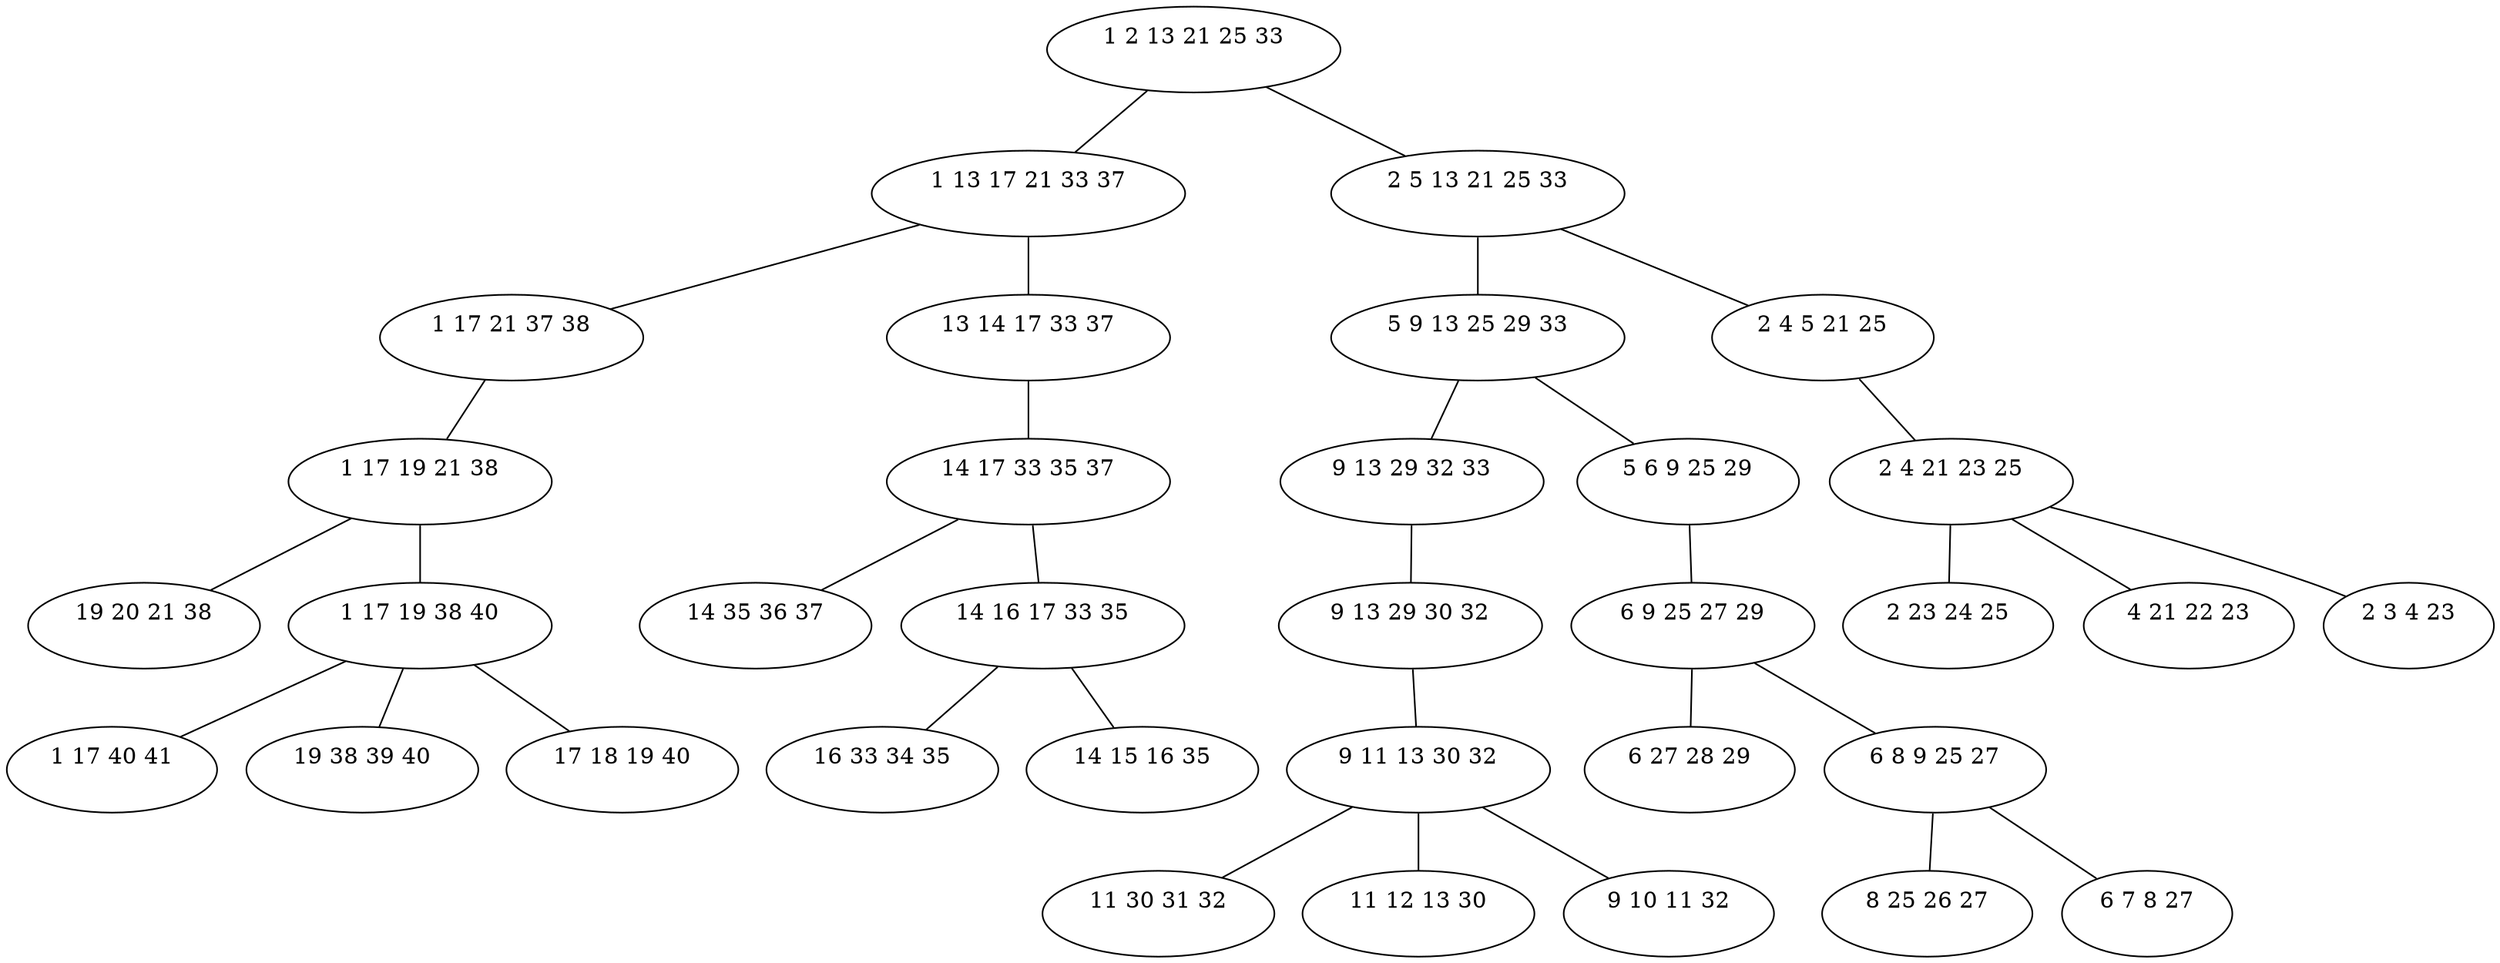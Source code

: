 graph G {

	bag0 [label="1 2 13 21 25 33
 "]
	bag1 [label="1 13 17 21 33 37
 "]
	bag2 [label="1 17 21 37 38
 "]
	bag3 [label="1 17 19 21 38
 "]
	bag4 [label="19 20 21 38
 "]
	bag5 [label="1 17 19 38 40
 "]
	bag6 [label="1 17 40 41
 "]
	bag7 [label="19 38 39 40
 "]
	bag8 [label="17 18 19 40
 "]
	bag9 [label="13 14 17 33 37
 "]
	bag10 [label="14 17 33 35 37
 "]
	bag11 [label="14 35 36 37
 "]
	bag12 [label="14 16 17 33 35
 "]
	bag13 [label="16 33 34 35
 "]
	bag14 [label="14 15 16 35
 "]
	bag15 [label="2 5 13 21 25 33
 "]
	bag16 [label="5 9 13 25 29 33
 "]
	bag17 [label="9 13 29 32 33
 "]
	bag18 [label="9 13 29 30 32
 "]
	bag19 [label="9 11 13 30 32
 "]
	bag20 [label="11 30 31 32
 "]
	bag21 [label="11 12 13 30
 "]
	bag22 [label="9 10 11 32
 "]
	bag23 [label="5 6 9 25 29
 "]
	bag24 [label="6 9 25 27 29
 "]
	bag25 [label="6 27 28 29
 "]
	bag26 [label="6 8 9 25 27
 "]
	bag27 [label="8 25 26 27
 "]
	bag28 [label="6 7 8 27
 "]
	bag29 [label="2 4 5 21 25
 "]
	bag30 [label="2 4 21 23 25
 "]
	bag31 [label="2 23 24 25
 "]
	bag32 [label="4 21 22 23
 "]
	bag33 [label="2 3 4 23
 "]

	bag0 -- bag1
	bag0 -- bag15
	bag1 -- bag2
	bag1 -- bag9
	bag2 -- bag3
	bag3 -- bag4
	bag3 -- bag5
	bag5 -- bag6
	bag5 -- bag7
	bag5 -- bag8
	bag9 -- bag10
	bag10 -- bag11
	bag10 -- bag12
	bag12 -- bag13
	bag12 -- bag14
	bag15 -- bag16
	bag15 -- bag29
	bag16 -- bag17
	bag16 -- bag23
	bag17 -- bag18
	bag18 -- bag19
	bag19 -- bag20
	bag19 -- bag21
	bag19 -- bag22
	bag23 -- bag24
	bag24 -- bag25
	bag24 -- bag26
	bag26 -- bag27
	bag26 -- bag28
	bag29 -- bag30
	bag30 -- bag31
	bag30 -- bag32
	bag30 -- bag33

}